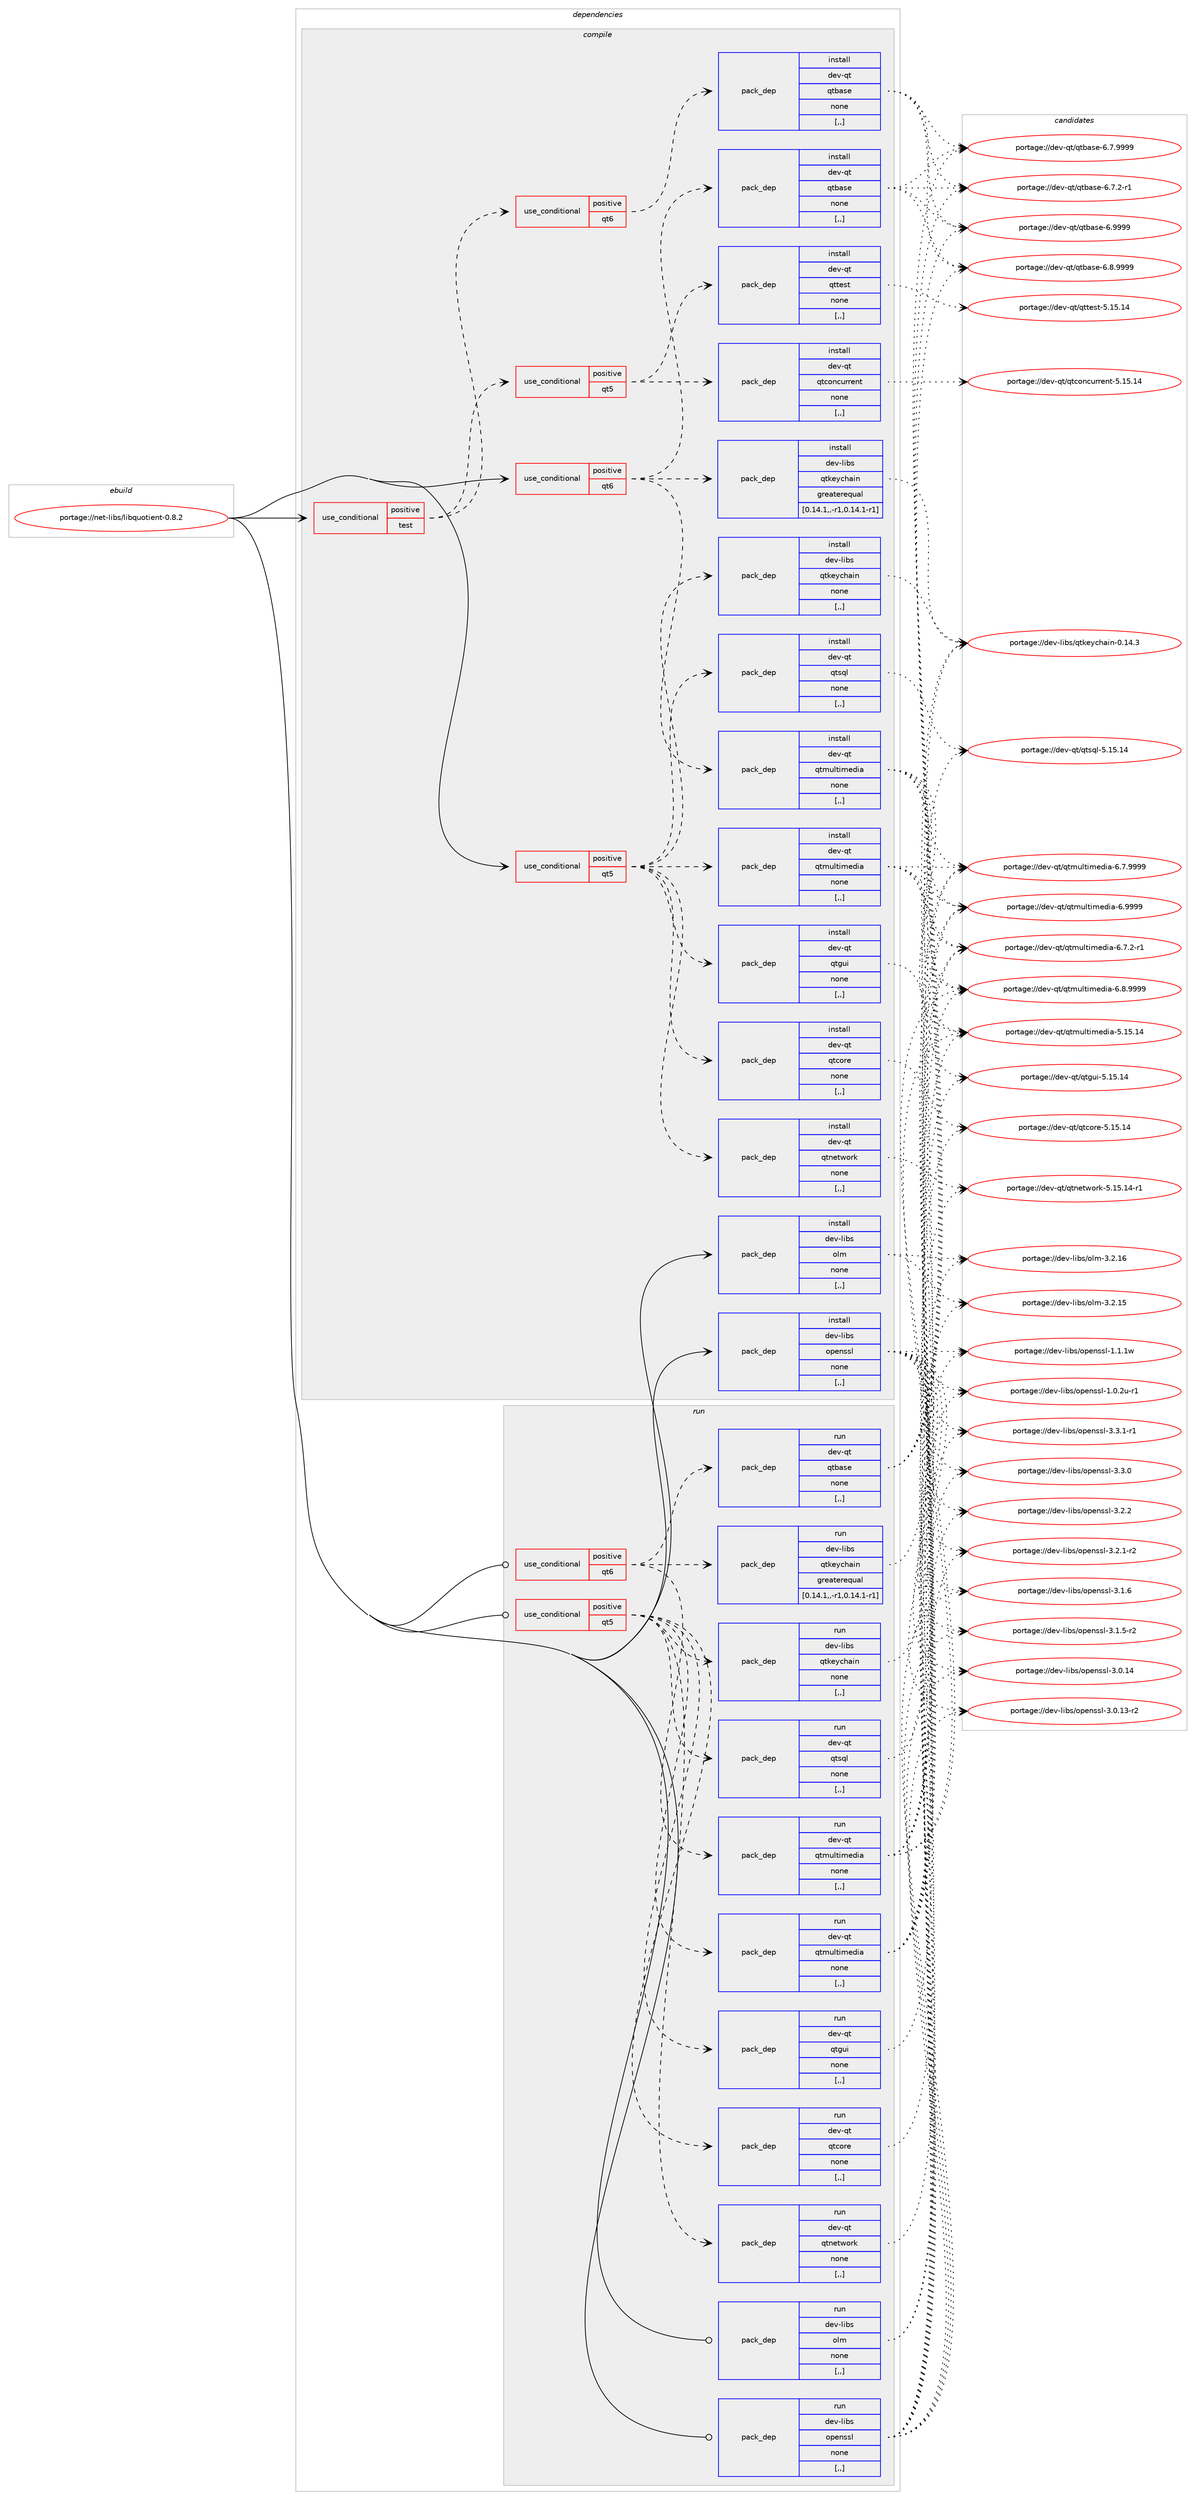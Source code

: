 digraph prolog {

# *************
# Graph options
# *************

newrank=true;
concentrate=true;
compound=true;
graph [rankdir=LR,fontname=Helvetica,fontsize=10,ranksep=1.5];#, ranksep=2.5, nodesep=0.2];
edge  [arrowhead=vee];
node  [fontname=Helvetica,fontsize=10];

# **********
# The ebuild
# **********

subgraph cluster_leftcol {
color=gray;
label=<<i>ebuild</i>>;
id [label="portage://net-libs/libquotient-0.8.2", color=red, width=4, href="../net-libs/libquotient-0.8.2.svg"];
}

# ****************
# The dependencies
# ****************

subgraph cluster_midcol {
color=gray;
label=<<i>dependencies</i>>;
subgraph cluster_compile {
fillcolor="#eeeeee";
style=filled;
label=<<i>compile</i>>;
subgraph cond93784 {
dependency359816 [label=<<TABLE BORDER="0" CELLBORDER="1" CELLSPACING="0" CELLPADDING="4"><TR><TD ROWSPAN="3" CELLPADDING="10">use_conditional</TD></TR><TR><TD>positive</TD></TR><TR><TD>qt5</TD></TR></TABLE>>, shape=none, color=red];
subgraph pack263374 {
dependency359817 [label=<<TABLE BORDER="0" CELLBORDER="1" CELLSPACING="0" CELLPADDING="4" WIDTH="220"><TR><TD ROWSPAN="6" CELLPADDING="30">pack_dep</TD></TR><TR><TD WIDTH="110">install</TD></TR><TR><TD>dev-libs</TD></TR><TR><TD>qtkeychain</TD></TR><TR><TD>none</TD></TR><TR><TD>[,,]</TD></TR></TABLE>>, shape=none, color=blue];
}
dependency359816:e -> dependency359817:w [weight=20,style="dashed",arrowhead="vee"];
subgraph pack263375 {
dependency359818 [label=<<TABLE BORDER="0" CELLBORDER="1" CELLSPACING="0" CELLPADDING="4" WIDTH="220"><TR><TD ROWSPAN="6" CELLPADDING="30">pack_dep</TD></TR><TR><TD WIDTH="110">install</TD></TR><TR><TD>dev-qt</TD></TR><TR><TD>qtcore</TD></TR><TR><TD>none</TD></TR><TR><TD>[,,]</TD></TR></TABLE>>, shape=none, color=blue];
}
dependency359816:e -> dependency359818:w [weight=20,style="dashed",arrowhead="vee"];
subgraph pack263376 {
dependency359819 [label=<<TABLE BORDER="0" CELLBORDER="1" CELLSPACING="0" CELLPADDING="4" WIDTH="220"><TR><TD ROWSPAN="6" CELLPADDING="30">pack_dep</TD></TR><TR><TD WIDTH="110">install</TD></TR><TR><TD>dev-qt</TD></TR><TR><TD>qtgui</TD></TR><TR><TD>none</TD></TR><TR><TD>[,,]</TD></TR></TABLE>>, shape=none, color=blue];
}
dependency359816:e -> dependency359819:w [weight=20,style="dashed",arrowhead="vee"];
subgraph pack263377 {
dependency359820 [label=<<TABLE BORDER="0" CELLBORDER="1" CELLSPACING="0" CELLPADDING="4" WIDTH="220"><TR><TD ROWSPAN="6" CELLPADDING="30">pack_dep</TD></TR><TR><TD WIDTH="110">install</TD></TR><TR><TD>dev-qt</TD></TR><TR><TD>qtmultimedia</TD></TR><TR><TD>none</TD></TR><TR><TD>[,,]</TD></TR></TABLE>>, shape=none, color=blue];
}
dependency359816:e -> dependency359820:w [weight=20,style="dashed",arrowhead="vee"];
subgraph pack263378 {
dependency359821 [label=<<TABLE BORDER="0" CELLBORDER="1" CELLSPACING="0" CELLPADDING="4" WIDTH="220"><TR><TD ROWSPAN="6" CELLPADDING="30">pack_dep</TD></TR><TR><TD WIDTH="110">install</TD></TR><TR><TD>dev-qt</TD></TR><TR><TD>qtnetwork</TD></TR><TR><TD>none</TD></TR><TR><TD>[,,]</TD></TR></TABLE>>, shape=none, color=blue];
}
dependency359816:e -> dependency359821:w [weight=20,style="dashed",arrowhead="vee"];
subgraph pack263379 {
dependency359822 [label=<<TABLE BORDER="0" CELLBORDER="1" CELLSPACING="0" CELLPADDING="4" WIDTH="220"><TR><TD ROWSPAN="6" CELLPADDING="30">pack_dep</TD></TR><TR><TD WIDTH="110">install</TD></TR><TR><TD>dev-qt</TD></TR><TR><TD>qtsql</TD></TR><TR><TD>none</TD></TR><TR><TD>[,,]</TD></TR></TABLE>>, shape=none, color=blue];
}
dependency359816:e -> dependency359822:w [weight=20,style="dashed",arrowhead="vee"];
}
id:e -> dependency359816:w [weight=20,style="solid",arrowhead="vee"];
subgraph cond93785 {
dependency359823 [label=<<TABLE BORDER="0" CELLBORDER="1" CELLSPACING="0" CELLPADDING="4"><TR><TD ROWSPAN="3" CELLPADDING="10">use_conditional</TD></TR><TR><TD>positive</TD></TR><TR><TD>qt6</TD></TR></TABLE>>, shape=none, color=red];
subgraph pack263380 {
dependency359824 [label=<<TABLE BORDER="0" CELLBORDER="1" CELLSPACING="0" CELLPADDING="4" WIDTH="220"><TR><TD ROWSPAN="6" CELLPADDING="30">pack_dep</TD></TR><TR><TD WIDTH="110">install</TD></TR><TR><TD>dev-libs</TD></TR><TR><TD>qtkeychain</TD></TR><TR><TD>greaterequal</TD></TR><TR><TD>[0.14.1,,-r1,0.14.1-r1]</TD></TR></TABLE>>, shape=none, color=blue];
}
dependency359823:e -> dependency359824:w [weight=20,style="dashed",arrowhead="vee"];
subgraph pack263381 {
dependency359825 [label=<<TABLE BORDER="0" CELLBORDER="1" CELLSPACING="0" CELLPADDING="4" WIDTH="220"><TR><TD ROWSPAN="6" CELLPADDING="30">pack_dep</TD></TR><TR><TD WIDTH="110">install</TD></TR><TR><TD>dev-qt</TD></TR><TR><TD>qtbase</TD></TR><TR><TD>none</TD></TR><TR><TD>[,,]</TD></TR></TABLE>>, shape=none, color=blue];
}
dependency359823:e -> dependency359825:w [weight=20,style="dashed",arrowhead="vee"];
subgraph pack263382 {
dependency359826 [label=<<TABLE BORDER="0" CELLBORDER="1" CELLSPACING="0" CELLPADDING="4" WIDTH="220"><TR><TD ROWSPAN="6" CELLPADDING="30">pack_dep</TD></TR><TR><TD WIDTH="110">install</TD></TR><TR><TD>dev-qt</TD></TR><TR><TD>qtmultimedia</TD></TR><TR><TD>none</TD></TR><TR><TD>[,,]</TD></TR></TABLE>>, shape=none, color=blue];
}
dependency359823:e -> dependency359826:w [weight=20,style="dashed",arrowhead="vee"];
}
id:e -> dependency359823:w [weight=20,style="solid",arrowhead="vee"];
subgraph cond93786 {
dependency359827 [label=<<TABLE BORDER="0" CELLBORDER="1" CELLSPACING="0" CELLPADDING="4"><TR><TD ROWSPAN="3" CELLPADDING="10">use_conditional</TD></TR><TR><TD>positive</TD></TR><TR><TD>test</TD></TR></TABLE>>, shape=none, color=red];
subgraph cond93787 {
dependency359828 [label=<<TABLE BORDER="0" CELLBORDER="1" CELLSPACING="0" CELLPADDING="4"><TR><TD ROWSPAN="3" CELLPADDING="10">use_conditional</TD></TR><TR><TD>positive</TD></TR><TR><TD>qt5</TD></TR></TABLE>>, shape=none, color=red];
subgraph pack263383 {
dependency359829 [label=<<TABLE BORDER="0" CELLBORDER="1" CELLSPACING="0" CELLPADDING="4" WIDTH="220"><TR><TD ROWSPAN="6" CELLPADDING="30">pack_dep</TD></TR><TR><TD WIDTH="110">install</TD></TR><TR><TD>dev-qt</TD></TR><TR><TD>qtconcurrent</TD></TR><TR><TD>none</TD></TR><TR><TD>[,,]</TD></TR></TABLE>>, shape=none, color=blue];
}
dependency359828:e -> dependency359829:w [weight=20,style="dashed",arrowhead="vee"];
subgraph pack263384 {
dependency359830 [label=<<TABLE BORDER="0" CELLBORDER="1" CELLSPACING="0" CELLPADDING="4" WIDTH="220"><TR><TD ROWSPAN="6" CELLPADDING="30">pack_dep</TD></TR><TR><TD WIDTH="110">install</TD></TR><TR><TD>dev-qt</TD></TR><TR><TD>qttest</TD></TR><TR><TD>none</TD></TR><TR><TD>[,,]</TD></TR></TABLE>>, shape=none, color=blue];
}
dependency359828:e -> dependency359830:w [weight=20,style="dashed",arrowhead="vee"];
}
dependency359827:e -> dependency359828:w [weight=20,style="dashed",arrowhead="vee"];
subgraph cond93788 {
dependency359831 [label=<<TABLE BORDER="0" CELLBORDER="1" CELLSPACING="0" CELLPADDING="4"><TR><TD ROWSPAN="3" CELLPADDING="10">use_conditional</TD></TR><TR><TD>positive</TD></TR><TR><TD>qt6</TD></TR></TABLE>>, shape=none, color=red];
subgraph pack263385 {
dependency359832 [label=<<TABLE BORDER="0" CELLBORDER="1" CELLSPACING="0" CELLPADDING="4" WIDTH="220"><TR><TD ROWSPAN="6" CELLPADDING="30">pack_dep</TD></TR><TR><TD WIDTH="110">install</TD></TR><TR><TD>dev-qt</TD></TR><TR><TD>qtbase</TD></TR><TR><TD>none</TD></TR><TR><TD>[,,]</TD></TR></TABLE>>, shape=none, color=blue];
}
dependency359831:e -> dependency359832:w [weight=20,style="dashed",arrowhead="vee"];
}
dependency359827:e -> dependency359831:w [weight=20,style="dashed",arrowhead="vee"];
}
id:e -> dependency359827:w [weight=20,style="solid",arrowhead="vee"];
subgraph pack263386 {
dependency359833 [label=<<TABLE BORDER="0" CELLBORDER="1" CELLSPACING="0" CELLPADDING="4" WIDTH="220"><TR><TD ROWSPAN="6" CELLPADDING="30">pack_dep</TD></TR><TR><TD WIDTH="110">install</TD></TR><TR><TD>dev-libs</TD></TR><TR><TD>olm</TD></TR><TR><TD>none</TD></TR><TR><TD>[,,]</TD></TR></TABLE>>, shape=none, color=blue];
}
id:e -> dependency359833:w [weight=20,style="solid",arrowhead="vee"];
subgraph pack263387 {
dependency359834 [label=<<TABLE BORDER="0" CELLBORDER="1" CELLSPACING="0" CELLPADDING="4" WIDTH="220"><TR><TD ROWSPAN="6" CELLPADDING="30">pack_dep</TD></TR><TR><TD WIDTH="110">install</TD></TR><TR><TD>dev-libs</TD></TR><TR><TD>openssl</TD></TR><TR><TD>none</TD></TR><TR><TD>[,,]</TD></TR></TABLE>>, shape=none, color=blue];
}
id:e -> dependency359834:w [weight=20,style="solid",arrowhead="vee"];
}
subgraph cluster_compileandrun {
fillcolor="#eeeeee";
style=filled;
label=<<i>compile and run</i>>;
}
subgraph cluster_run {
fillcolor="#eeeeee";
style=filled;
label=<<i>run</i>>;
subgraph cond93789 {
dependency359835 [label=<<TABLE BORDER="0" CELLBORDER="1" CELLSPACING="0" CELLPADDING="4"><TR><TD ROWSPAN="3" CELLPADDING="10">use_conditional</TD></TR><TR><TD>positive</TD></TR><TR><TD>qt5</TD></TR></TABLE>>, shape=none, color=red];
subgraph pack263388 {
dependency359836 [label=<<TABLE BORDER="0" CELLBORDER="1" CELLSPACING="0" CELLPADDING="4" WIDTH="220"><TR><TD ROWSPAN="6" CELLPADDING="30">pack_dep</TD></TR><TR><TD WIDTH="110">run</TD></TR><TR><TD>dev-libs</TD></TR><TR><TD>qtkeychain</TD></TR><TR><TD>none</TD></TR><TR><TD>[,,]</TD></TR></TABLE>>, shape=none, color=blue];
}
dependency359835:e -> dependency359836:w [weight=20,style="dashed",arrowhead="vee"];
subgraph pack263389 {
dependency359837 [label=<<TABLE BORDER="0" CELLBORDER="1" CELLSPACING="0" CELLPADDING="4" WIDTH="220"><TR><TD ROWSPAN="6" CELLPADDING="30">pack_dep</TD></TR><TR><TD WIDTH="110">run</TD></TR><TR><TD>dev-qt</TD></TR><TR><TD>qtcore</TD></TR><TR><TD>none</TD></TR><TR><TD>[,,]</TD></TR></TABLE>>, shape=none, color=blue];
}
dependency359835:e -> dependency359837:w [weight=20,style="dashed",arrowhead="vee"];
subgraph pack263390 {
dependency359838 [label=<<TABLE BORDER="0" CELLBORDER="1" CELLSPACING="0" CELLPADDING="4" WIDTH="220"><TR><TD ROWSPAN="6" CELLPADDING="30">pack_dep</TD></TR><TR><TD WIDTH="110">run</TD></TR><TR><TD>dev-qt</TD></TR><TR><TD>qtgui</TD></TR><TR><TD>none</TD></TR><TR><TD>[,,]</TD></TR></TABLE>>, shape=none, color=blue];
}
dependency359835:e -> dependency359838:w [weight=20,style="dashed",arrowhead="vee"];
subgraph pack263391 {
dependency359839 [label=<<TABLE BORDER="0" CELLBORDER="1" CELLSPACING="0" CELLPADDING="4" WIDTH="220"><TR><TD ROWSPAN="6" CELLPADDING="30">pack_dep</TD></TR><TR><TD WIDTH="110">run</TD></TR><TR><TD>dev-qt</TD></TR><TR><TD>qtmultimedia</TD></TR><TR><TD>none</TD></TR><TR><TD>[,,]</TD></TR></TABLE>>, shape=none, color=blue];
}
dependency359835:e -> dependency359839:w [weight=20,style="dashed",arrowhead="vee"];
subgraph pack263392 {
dependency359840 [label=<<TABLE BORDER="0" CELLBORDER="1" CELLSPACING="0" CELLPADDING="4" WIDTH="220"><TR><TD ROWSPAN="6" CELLPADDING="30">pack_dep</TD></TR><TR><TD WIDTH="110">run</TD></TR><TR><TD>dev-qt</TD></TR><TR><TD>qtnetwork</TD></TR><TR><TD>none</TD></TR><TR><TD>[,,]</TD></TR></TABLE>>, shape=none, color=blue];
}
dependency359835:e -> dependency359840:w [weight=20,style="dashed",arrowhead="vee"];
subgraph pack263393 {
dependency359841 [label=<<TABLE BORDER="0" CELLBORDER="1" CELLSPACING="0" CELLPADDING="4" WIDTH="220"><TR><TD ROWSPAN="6" CELLPADDING="30">pack_dep</TD></TR><TR><TD WIDTH="110">run</TD></TR><TR><TD>dev-qt</TD></TR><TR><TD>qtsql</TD></TR><TR><TD>none</TD></TR><TR><TD>[,,]</TD></TR></TABLE>>, shape=none, color=blue];
}
dependency359835:e -> dependency359841:w [weight=20,style="dashed",arrowhead="vee"];
}
id:e -> dependency359835:w [weight=20,style="solid",arrowhead="odot"];
subgraph cond93790 {
dependency359842 [label=<<TABLE BORDER="0" CELLBORDER="1" CELLSPACING="0" CELLPADDING="4"><TR><TD ROWSPAN="3" CELLPADDING="10">use_conditional</TD></TR><TR><TD>positive</TD></TR><TR><TD>qt6</TD></TR></TABLE>>, shape=none, color=red];
subgraph pack263394 {
dependency359843 [label=<<TABLE BORDER="0" CELLBORDER="1" CELLSPACING="0" CELLPADDING="4" WIDTH="220"><TR><TD ROWSPAN="6" CELLPADDING="30">pack_dep</TD></TR><TR><TD WIDTH="110">run</TD></TR><TR><TD>dev-libs</TD></TR><TR><TD>qtkeychain</TD></TR><TR><TD>greaterequal</TD></TR><TR><TD>[0.14.1,,-r1,0.14.1-r1]</TD></TR></TABLE>>, shape=none, color=blue];
}
dependency359842:e -> dependency359843:w [weight=20,style="dashed",arrowhead="vee"];
subgraph pack263395 {
dependency359844 [label=<<TABLE BORDER="0" CELLBORDER="1" CELLSPACING="0" CELLPADDING="4" WIDTH="220"><TR><TD ROWSPAN="6" CELLPADDING="30">pack_dep</TD></TR><TR><TD WIDTH="110">run</TD></TR><TR><TD>dev-qt</TD></TR><TR><TD>qtbase</TD></TR><TR><TD>none</TD></TR><TR><TD>[,,]</TD></TR></TABLE>>, shape=none, color=blue];
}
dependency359842:e -> dependency359844:w [weight=20,style="dashed",arrowhead="vee"];
subgraph pack263396 {
dependency359845 [label=<<TABLE BORDER="0" CELLBORDER="1" CELLSPACING="0" CELLPADDING="4" WIDTH="220"><TR><TD ROWSPAN="6" CELLPADDING="30">pack_dep</TD></TR><TR><TD WIDTH="110">run</TD></TR><TR><TD>dev-qt</TD></TR><TR><TD>qtmultimedia</TD></TR><TR><TD>none</TD></TR><TR><TD>[,,]</TD></TR></TABLE>>, shape=none, color=blue];
}
dependency359842:e -> dependency359845:w [weight=20,style="dashed",arrowhead="vee"];
}
id:e -> dependency359842:w [weight=20,style="solid",arrowhead="odot"];
subgraph pack263397 {
dependency359846 [label=<<TABLE BORDER="0" CELLBORDER="1" CELLSPACING="0" CELLPADDING="4" WIDTH="220"><TR><TD ROWSPAN="6" CELLPADDING="30">pack_dep</TD></TR><TR><TD WIDTH="110">run</TD></TR><TR><TD>dev-libs</TD></TR><TR><TD>olm</TD></TR><TR><TD>none</TD></TR><TR><TD>[,,]</TD></TR></TABLE>>, shape=none, color=blue];
}
id:e -> dependency359846:w [weight=20,style="solid",arrowhead="odot"];
subgraph pack263398 {
dependency359847 [label=<<TABLE BORDER="0" CELLBORDER="1" CELLSPACING="0" CELLPADDING="4" WIDTH="220"><TR><TD ROWSPAN="6" CELLPADDING="30">pack_dep</TD></TR><TR><TD WIDTH="110">run</TD></TR><TR><TD>dev-libs</TD></TR><TR><TD>openssl</TD></TR><TR><TD>none</TD></TR><TR><TD>[,,]</TD></TR></TABLE>>, shape=none, color=blue];
}
id:e -> dependency359847:w [weight=20,style="solid",arrowhead="odot"];
}
}

# **************
# The candidates
# **************

subgraph cluster_choices {
rank=same;
color=gray;
label=<<i>candidates</i>>;

subgraph choice263374 {
color=black;
nodesep=1;
choice100101118451081059811547113116107101121991049710511045484649524651 [label="portage://dev-libs/qtkeychain-0.14.3", color=red, width=4,href="../dev-libs/qtkeychain-0.14.3.svg"];
dependency359817:e -> choice100101118451081059811547113116107101121991049710511045484649524651:w [style=dotted,weight="100"];
}
subgraph choice263375 {
color=black;
nodesep=1;
choice1001011184511311647113116991111141014553464953464952 [label="portage://dev-qt/qtcore-5.15.14", color=red, width=4,href="../dev-qt/qtcore-5.15.14.svg"];
dependency359818:e -> choice1001011184511311647113116991111141014553464953464952:w [style=dotted,weight="100"];
}
subgraph choice263376 {
color=black;
nodesep=1;
choice10010111845113116471131161031171054553464953464952 [label="portage://dev-qt/qtgui-5.15.14", color=red, width=4,href="../dev-qt/qtgui-5.15.14.svg"];
dependency359819:e -> choice10010111845113116471131161031171054553464953464952:w [style=dotted,weight="100"];
}
subgraph choice263377 {
color=black;
nodesep=1;
choice10010111845113116471131161091171081161051091011001059745544657575757 [label="portage://dev-qt/qtmultimedia-6.9999", color=red, width=4,href="../dev-qt/qtmultimedia-6.9999.svg"];
choice100101118451131164711311610911710811610510910110010597455446564657575757 [label="portage://dev-qt/qtmultimedia-6.8.9999", color=red, width=4,href="../dev-qt/qtmultimedia-6.8.9999.svg"];
choice100101118451131164711311610911710811610510910110010597455446554657575757 [label="portage://dev-qt/qtmultimedia-6.7.9999", color=red, width=4,href="../dev-qt/qtmultimedia-6.7.9999.svg"];
choice1001011184511311647113116109117108116105109101100105974554465546504511449 [label="portage://dev-qt/qtmultimedia-6.7.2-r1", color=red, width=4,href="../dev-qt/qtmultimedia-6.7.2-r1.svg"];
choice1001011184511311647113116109117108116105109101100105974553464953464952 [label="portage://dev-qt/qtmultimedia-5.15.14", color=red, width=4,href="../dev-qt/qtmultimedia-5.15.14.svg"];
dependency359820:e -> choice10010111845113116471131161091171081161051091011001059745544657575757:w [style=dotted,weight="100"];
dependency359820:e -> choice100101118451131164711311610911710811610510910110010597455446564657575757:w [style=dotted,weight="100"];
dependency359820:e -> choice100101118451131164711311610911710811610510910110010597455446554657575757:w [style=dotted,weight="100"];
dependency359820:e -> choice1001011184511311647113116109117108116105109101100105974554465546504511449:w [style=dotted,weight="100"];
dependency359820:e -> choice1001011184511311647113116109117108116105109101100105974553464953464952:w [style=dotted,weight="100"];
}
subgraph choice263378 {
color=black;
nodesep=1;
choice100101118451131164711311611010111611911111410745534649534649524511449 [label="portage://dev-qt/qtnetwork-5.15.14-r1", color=red, width=4,href="../dev-qt/qtnetwork-5.15.14-r1.svg"];
dependency359821:e -> choice100101118451131164711311611010111611911111410745534649534649524511449:w [style=dotted,weight="100"];
}
subgraph choice263379 {
color=black;
nodesep=1;
choice10010111845113116471131161151131084553464953464952 [label="portage://dev-qt/qtsql-5.15.14", color=red, width=4,href="../dev-qt/qtsql-5.15.14.svg"];
dependency359822:e -> choice10010111845113116471131161151131084553464953464952:w [style=dotted,weight="100"];
}
subgraph choice263380 {
color=black;
nodesep=1;
choice100101118451081059811547113116107101121991049710511045484649524651 [label="portage://dev-libs/qtkeychain-0.14.3", color=red, width=4,href="../dev-libs/qtkeychain-0.14.3.svg"];
dependency359824:e -> choice100101118451081059811547113116107101121991049710511045484649524651:w [style=dotted,weight="100"];
}
subgraph choice263381 {
color=black;
nodesep=1;
choice1001011184511311647113116989711510145544657575757 [label="portage://dev-qt/qtbase-6.9999", color=red, width=4,href="../dev-qt/qtbase-6.9999.svg"];
choice10010111845113116471131169897115101455446564657575757 [label="portage://dev-qt/qtbase-6.8.9999", color=red, width=4,href="../dev-qt/qtbase-6.8.9999.svg"];
choice10010111845113116471131169897115101455446554657575757 [label="portage://dev-qt/qtbase-6.7.9999", color=red, width=4,href="../dev-qt/qtbase-6.7.9999.svg"];
choice100101118451131164711311698971151014554465546504511449 [label="portage://dev-qt/qtbase-6.7.2-r1", color=red, width=4,href="../dev-qt/qtbase-6.7.2-r1.svg"];
dependency359825:e -> choice1001011184511311647113116989711510145544657575757:w [style=dotted,weight="100"];
dependency359825:e -> choice10010111845113116471131169897115101455446564657575757:w [style=dotted,weight="100"];
dependency359825:e -> choice10010111845113116471131169897115101455446554657575757:w [style=dotted,weight="100"];
dependency359825:e -> choice100101118451131164711311698971151014554465546504511449:w [style=dotted,weight="100"];
}
subgraph choice263382 {
color=black;
nodesep=1;
choice10010111845113116471131161091171081161051091011001059745544657575757 [label="portage://dev-qt/qtmultimedia-6.9999", color=red, width=4,href="../dev-qt/qtmultimedia-6.9999.svg"];
choice100101118451131164711311610911710811610510910110010597455446564657575757 [label="portage://dev-qt/qtmultimedia-6.8.9999", color=red, width=4,href="../dev-qt/qtmultimedia-6.8.9999.svg"];
choice100101118451131164711311610911710811610510910110010597455446554657575757 [label="portage://dev-qt/qtmultimedia-6.7.9999", color=red, width=4,href="../dev-qt/qtmultimedia-6.7.9999.svg"];
choice1001011184511311647113116109117108116105109101100105974554465546504511449 [label="portage://dev-qt/qtmultimedia-6.7.2-r1", color=red, width=4,href="../dev-qt/qtmultimedia-6.7.2-r1.svg"];
choice1001011184511311647113116109117108116105109101100105974553464953464952 [label="portage://dev-qt/qtmultimedia-5.15.14", color=red, width=4,href="../dev-qt/qtmultimedia-5.15.14.svg"];
dependency359826:e -> choice10010111845113116471131161091171081161051091011001059745544657575757:w [style=dotted,weight="100"];
dependency359826:e -> choice100101118451131164711311610911710811610510910110010597455446564657575757:w [style=dotted,weight="100"];
dependency359826:e -> choice100101118451131164711311610911710811610510910110010597455446554657575757:w [style=dotted,weight="100"];
dependency359826:e -> choice1001011184511311647113116109117108116105109101100105974554465546504511449:w [style=dotted,weight="100"];
dependency359826:e -> choice1001011184511311647113116109117108116105109101100105974553464953464952:w [style=dotted,weight="100"];
}
subgraph choice263383 {
color=black;
nodesep=1;
choice100101118451131164711311699111110991171141141011101164553464953464952 [label="portage://dev-qt/qtconcurrent-5.15.14", color=red, width=4,href="../dev-qt/qtconcurrent-5.15.14.svg"];
dependency359829:e -> choice100101118451131164711311699111110991171141141011101164553464953464952:w [style=dotted,weight="100"];
}
subgraph choice263384 {
color=black;
nodesep=1;
choice10010111845113116471131161161011151164553464953464952 [label="portage://dev-qt/qttest-5.15.14", color=red, width=4,href="../dev-qt/qttest-5.15.14.svg"];
dependency359830:e -> choice10010111845113116471131161161011151164553464953464952:w [style=dotted,weight="100"];
}
subgraph choice263385 {
color=black;
nodesep=1;
choice1001011184511311647113116989711510145544657575757 [label="portage://dev-qt/qtbase-6.9999", color=red, width=4,href="../dev-qt/qtbase-6.9999.svg"];
choice10010111845113116471131169897115101455446564657575757 [label="portage://dev-qt/qtbase-6.8.9999", color=red, width=4,href="../dev-qt/qtbase-6.8.9999.svg"];
choice10010111845113116471131169897115101455446554657575757 [label="portage://dev-qt/qtbase-6.7.9999", color=red, width=4,href="../dev-qt/qtbase-6.7.9999.svg"];
choice100101118451131164711311698971151014554465546504511449 [label="portage://dev-qt/qtbase-6.7.2-r1", color=red, width=4,href="../dev-qt/qtbase-6.7.2-r1.svg"];
dependency359832:e -> choice1001011184511311647113116989711510145544657575757:w [style=dotted,weight="100"];
dependency359832:e -> choice10010111845113116471131169897115101455446564657575757:w [style=dotted,weight="100"];
dependency359832:e -> choice10010111845113116471131169897115101455446554657575757:w [style=dotted,weight="100"];
dependency359832:e -> choice100101118451131164711311698971151014554465546504511449:w [style=dotted,weight="100"];
}
subgraph choice263386 {
color=black;
nodesep=1;
choice10010111845108105981154711110810945514650464954 [label="portage://dev-libs/olm-3.2.16", color=red, width=4,href="../dev-libs/olm-3.2.16.svg"];
choice10010111845108105981154711110810945514650464953 [label="portage://dev-libs/olm-3.2.15", color=red, width=4,href="../dev-libs/olm-3.2.15.svg"];
dependency359833:e -> choice10010111845108105981154711110810945514650464954:w [style=dotted,weight="100"];
dependency359833:e -> choice10010111845108105981154711110810945514650464953:w [style=dotted,weight="100"];
}
subgraph choice263387 {
color=black;
nodesep=1;
choice1001011184510810598115471111121011101151151084551465146494511449 [label="portage://dev-libs/openssl-3.3.1-r1", color=red, width=4,href="../dev-libs/openssl-3.3.1-r1.svg"];
choice100101118451081059811547111112101110115115108455146514648 [label="portage://dev-libs/openssl-3.3.0", color=red, width=4,href="../dev-libs/openssl-3.3.0.svg"];
choice100101118451081059811547111112101110115115108455146504650 [label="portage://dev-libs/openssl-3.2.2", color=red, width=4,href="../dev-libs/openssl-3.2.2.svg"];
choice1001011184510810598115471111121011101151151084551465046494511450 [label="portage://dev-libs/openssl-3.2.1-r2", color=red, width=4,href="../dev-libs/openssl-3.2.1-r2.svg"];
choice100101118451081059811547111112101110115115108455146494654 [label="portage://dev-libs/openssl-3.1.6", color=red, width=4,href="../dev-libs/openssl-3.1.6.svg"];
choice1001011184510810598115471111121011101151151084551464946534511450 [label="portage://dev-libs/openssl-3.1.5-r2", color=red, width=4,href="../dev-libs/openssl-3.1.5-r2.svg"];
choice10010111845108105981154711111210111011511510845514648464952 [label="portage://dev-libs/openssl-3.0.14", color=red, width=4,href="../dev-libs/openssl-3.0.14.svg"];
choice100101118451081059811547111112101110115115108455146484649514511450 [label="portage://dev-libs/openssl-3.0.13-r2", color=red, width=4,href="../dev-libs/openssl-3.0.13-r2.svg"];
choice100101118451081059811547111112101110115115108454946494649119 [label="portage://dev-libs/openssl-1.1.1w", color=red, width=4,href="../dev-libs/openssl-1.1.1w.svg"];
choice1001011184510810598115471111121011101151151084549464846501174511449 [label="portage://dev-libs/openssl-1.0.2u-r1", color=red, width=4,href="../dev-libs/openssl-1.0.2u-r1.svg"];
dependency359834:e -> choice1001011184510810598115471111121011101151151084551465146494511449:w [style=dotted,weight="100"];
dependency359834:e -> choice100101118451081059811547111112101110115115108455146514648:w [style=dotted,weight="100"];
dependency359834:e -> choice100101118451081059811547111112101110115115108455146504650:w [style=dotted,weight="100"];
dependency359834:e -> choice1001011184510810598115471111121011101151151084551465046494511450:w [style=dotted,weight="100"];
dependency359834:e -> choice100101118451081059811547111112101110115115108455146494654:w [style=dotted,weight="100"];
dependency359834:e -> choice1001011184510810598115471111121011101151151084551464946534511450:w [style=dotted,weight="100"];
dependency359834:e -> choice10010111845108105981154711111210111011511510845514648464952:w [style=dotted,weight="100"];
dependency359834:e -> choice100101118451081059811547111112101110115115108455146484649514511450:w [style=dotted,weight="100"];
dependency359834:e -> choice100101118451081059811547111112101110115115108454946494649119:w [style=dotted,weight="100"];
dependency359834:e -> choice1001011184510810598115471111121011101151151084549464846501174511449:w [style=dotted,weight="100"];
}
subgraph choice263388 {
color=black;
nodesep=1;
choice100101118451081059811547113116107101121991049710511045484649524651 [label="portage://dev-libs/qtkeychain-0.14.3", color=red, width=4,href="../dev-libs/qtkeychain-0.14.3.svg"];
dependency359836:e -> choice100101118451081059811547113116107101121991049710511045484649524651:w [style=dotted,weight="100"];
}
subgraph choice263389 {
color=black;
nodesep=1;
choice1001011184511311647113116991111141014553464953464952 [label="portage://dev-qt/qtcore-5.15.14", color=red, width=4,href="../dev-qt/qtcore-5.15.14.svg"];
dependency359837:e -> choice1001011184511311647113116991111141014553464953464952:w [style=dotted,weight="100"];
}
subgraph choice263390 {
color=black;
nodesep=1;
choice10010111845113116471131161031171054553464953464952 [label="portage://dev-qt/qtgui-5.15.14", color=red, width=4,href="../dev-qt/qtgui-5.15.14.svg"];
dependency359838:e -> choice10010111845113116471131161031171054553464953464952:w [style=dotted,weight="100"];
}
subgraph choice263391 {
color=black;
nodesep=1;
choice10010111845113116471131161091171081161051091011001059745544657575757 [label="portage://dev-qt/qtmultimedia-6.9999", color=red, width=4,href="../dev-qt/qtmultimedia-6.9999.svg"];
choice100101118451131164711311610911710811610510910110010597455446564657575757 [label="portage://dev-qt/qtmultimedia-6.8.9999", color=red, width=4,href="../dev-qt/qtmultimedia-6.8.9999.svg"];
choice100101118451131164711311610911710811610510910110010597455446554657575757 [label="portage://dev-qt/qtmultimedia-6.7.9999", color=red, width=4,href="../dev-qt/qtmultimedia-6.7.9999.svg"];
choice1001011184511311647113116109117108116105109101100105974554465546504511449 [label="portage://dev-qt/qtmultimedia-6.7.2-r1", color=red, width=4,href="../dev-qt/qtmultimedia-6.7.2-r1.svg"];
choice1001011184511311647113116109117108116105109101100105974553464953464952 [label="portage://dev-qt/qtmultimedia-5.15.14", color=red, width=4,href="../dev-qt/qtmultimedia-5.15.14.svg"];
dependency359839:e -> choice10010111845113116471131161091171081161051091011001059745544657575757:w [style=dotted,weight="100"];
dependency359839:e -> choice100101118451131164711311610911710811610510910110010597455446564657575757:w [style=dotted,weight="100"];
dependency359839:e -> choice100101118451131164711311610911710811610510910110010597455446554657575757:w [style=dotted,weight="100"];
dependency359839:e -> choice1001011184511311647113116109117108116105109101100105974554465546504511449:w [style=dotted,weight="100"];
dependency359839:e -> choice1001011184511311647113116109117108116105109101100105974553464953464952:w [style=dotted,weight="100"];
}
subgraph choice263392 {
color=black;
nodesep=1;
choice100101118451131164711311611010111611911111410745534649534649524511449 [label="portage://dev-qt/qtnetwork-5.15.14-r1", color=red, width=4,href="../dev-qt/qtnetwork-5.15.14-r1.svg"];
dependency359840:e -> choice100101118451131164711311611010111611911111410745534649534649524511449:w [style=dotted,weight="100"];
}
subgraph choice263393 {
color=black;
nodesep=1;
choice10010111845113116471131161151131084553464953464952 [label="portage://dev-qt/qtsql-5.15.14", color=red, width=4,href="../dev-qt/qtsql-5.15.14.svg"];
dependency359841:e -> choice10010111845113116471131161151131084553464953464952:w [style=dotted,weight="100"];
}
subgraph choice263394 {
color=black;
nodesep=1;
choice100101118451081059811547113116107101121991049710511045484649524651 [label="portage://dev-libs/qtkeychain-0.14.3", color=red, width=4,href="../dev-libs/qtkeychain-0.14.3.svg"];
dependency359843:e -> choice100101118451081059811547113116107101121991049710511045484649524651:w [style=dotted,weight="100"];
}
subgraph choice263395 {
color=black;
nodesep=1;
choice1001011184511311647113116989711510145544657575757 [label="portage://dev-qt/qtbase-6.9999", color=red, width=4,href="../dev-qt/qtbase-6.9999.svg"];
choice10010111845113116471131169897115101455446564657575757 [label="portage://dev-qt/qtbase-6.8.9999", color=red, width=4,href="../dev-qt/qtbase-6.8.9999.svg"];
choice10010111845113116471131169897115101455446554657575757 [label="portage://dev-qt/qtbase-6.7.9999", color=red, width=4,href="../dev-qt/qtbase-6.7.9999.svg"];
choice100101118451131164711311698971151014554465546504511449 [label="portage://dev-qt/qtbase-6.7.2-r1", color=red, width=4,href="../dev-qt/qtbase-6.7.2-r1.svg"];
dependency359844:e -> choice1001011184511311647113116989711510145544657575757:w [style=dotted,weight="100"];
dependency359844:e -> choice10010111845113116471131169897115101455446564657575757:w [style=dotted,weight="100"];
dependency359844:e -> choice10010111845113116471131169897115101455446554657575757:w [style=dotted,weight="100"];
dependency359844:e -> choice100101118451131164711311698971151014554465546504511449:w [style=dotted,weight="100"];
}
subgraph choice263396 {
color=black;
nodesep=1;
choice10010111845113116471131161091171081161051091011001059745544657575757 [label="portage://dev-qt/qtmultimedia-6.9999", color=red, width=4,href="../dev-qt/qtmultimedia-6.9999.svg"];
choice100101118451131164711311610911710811610510910110010597455446564657575757 [label="portage://dev-qt/qtmultimedia-6.8.9999", color=red, width=4,href="../dev-qt/qtmultimedia-6.8.9999.svg"];
choice100101118451131164711311610911710811610510910110010597455446554657575757 [label="portage://dev-qt/qtmultimedia-6.7.9999", color=red, width=4,href="../dev-qt/qtmultimedia-6.7.9999.svg"];
choice1001011184511311647113116109117108116105109101100105974554465546504511449 [label="portage://dev-qt/qtmultimedia-6.7.2-r1", color=red, width=4,href="../dev-qt/qtmultimedia-6.7.2-r1.svg"];
choice1001011184511311647113116109117108116105109101100105974553464953464952 [label="portage://dev-qt/qtmultimedia-5.15.14", color=red, width=4,href="../dev-qt/qtmultimedia-5.15.14.svg"];
dependency359845:e -> choice10010111845113116471131161091171081161051091011001059745544657575757:w [style=dotted,weight="100"];
dependency359845:e -> choice100101118451131164711311610911710811610510910110010597455446564657575757:w [style=dotted,weight="100"];
dependency359845:e -> choice100101118451131164711311610911710811610510910110010597455446554657575757:w [style=dotted,weight="100"];
dependency359845:e -> choice1001011184511311647113116109117108116105109101100105974554465546504511449:w [style=dotted,weight="100"];
dependency359845:e -> choice1001011184511311647113116109117108116105109101100105974553464953464952:w [style=dotted,weight="100"];
}
subgraph choice263397 {
color=black;
nodesep=1;
choice10010111845108105981154711110810945514650464954 [label="portage://dev-libs/olm-3.2.16", color=red, width=4,href="../dev-libs/olm-3.2.16.svg"];
choice10010111845108105981154711110810945514650464953 [label="portage://dev-libs/olm-3.2.15", color=red, width=4,href="../dev-libs/olm-3.2.15.svg"];
dependency359846:e -> choice10010111845108105981154711110810945514650464954:w [style=dotted,weight="100"];
dependency359846:e -> choice10010111845108105981154711110810945514650464953:w [style=dotted,weight="100"];
}
subgraph choice263398 {
color=black;
nodesep=1;
choice1001011184510810598115471111121011101151151084551465146494511449 [label="portage://dev-libs/openssl-3.3.1-r1", color=red, width=4,href="../dev-libs/openssl-3.3.1-r1.svg"];
choice100101118451081059811547111112101110115115108455146514648 [label="portage://dev-libs/openssl-3.3.0", color=red, width=4,href="../dev-libs/openssl-3.3.0.svg"];
choice100101118451081059811547111112101110115115108455146504650 [label="portage://dev-libs/openssl-3.2.2", color=red, width=4,href="../dev-libs/openssl-3.2.2.svg"];
choice1001011184510810598115471111121011101151151084551465046494511450 [label="portage://dev-libs/openssl-3.2.1-r2", color=red, width=4,href="../dev-libs/openssl-3.2.1-r2.svg"];
choice100101118451081059811547111112101110115115108455146494654 [label="portage://dev-libs/openssl-3.1.6", color=red, width=4,href="../dev-libs/openssl-3.1.6.svg"];
choice1001011184510810598115471111121011101151151084551464946534511450 [label="portage://dev-libs/openssl-3.1.5-r2", color=red, width=4,href="../dev-libs/openssl-3.1.5-r2.svg"];
choice10010111845108105981154711111210111011511510845514648464952 [label="portage://dev-libs/openssl-3.0.14", color=red, width=4,href="../dev-libs/openssl-3.0.14.svg"];
choice100101118451081059811547111112101110115115108455146484649514511450 [label="portage://dev-libs/openssl-3.0.13-r2", color=red, width=4,href="../dev-libs/openssl-3.0.13-r2.svg"];
choice100101118451081059811547111112101110115115108454946494649119 [label="portage://dev-libs/openssl-1.1.1w", color=red, width=4,href="../dev-libs/openssl-1.1.1w.svg"];
choice1001011184510810598115471111121011101151151084549464846501174511449 [label="portage://dev-libs/openssl-1.0.2u-r1", color=red, width=4,href="../dev-libs/openssl-1.0.2u-r1.svg"];
dependency359847:e -> choice1001011184510810598115471111121011101151151084551465146494511449:w [style=dotted,weight="100"];
dependency359847:e -> choice100101118451081059811547111112101110115115108455146514648:w [style=dotted,weight="100"];
dependency359847:e -> choice100101118451081059811547111112101110115115108455146504650:w [style=dotted,weight="100"];
dependency359847:e -> choice1001011184510810598115471111121011101151151084551465046494511450:w [style=dotted,weight="100"];
dependency359847:e -> choice100101118451081059811547111112101110115115108455146494654:w [style=dotted,weight="100"];
dependency359847:e -> choice1001011184510810598115471111121011101151151084551464946534511450:w [style=dotted,weight="100"];
dependency359847:e -> choice10010111845108105981154711111210111011511510845514648464952:w [style=dotted,weight="100"];
dependency359847:e -> choice100101118451081059811547111112101110115115108455146484649514511450:w [style=dotted,weight="100"];
dependency359847:e -> choice100101118451081059811547111112101110115115108454946494649119:w [style=dotted,weight="100"];
dependency359847:e -> choice1001011184510810598115471111121011101151151084549464846501174511449:w [style=dotted,weight="100"];
}
}

}
